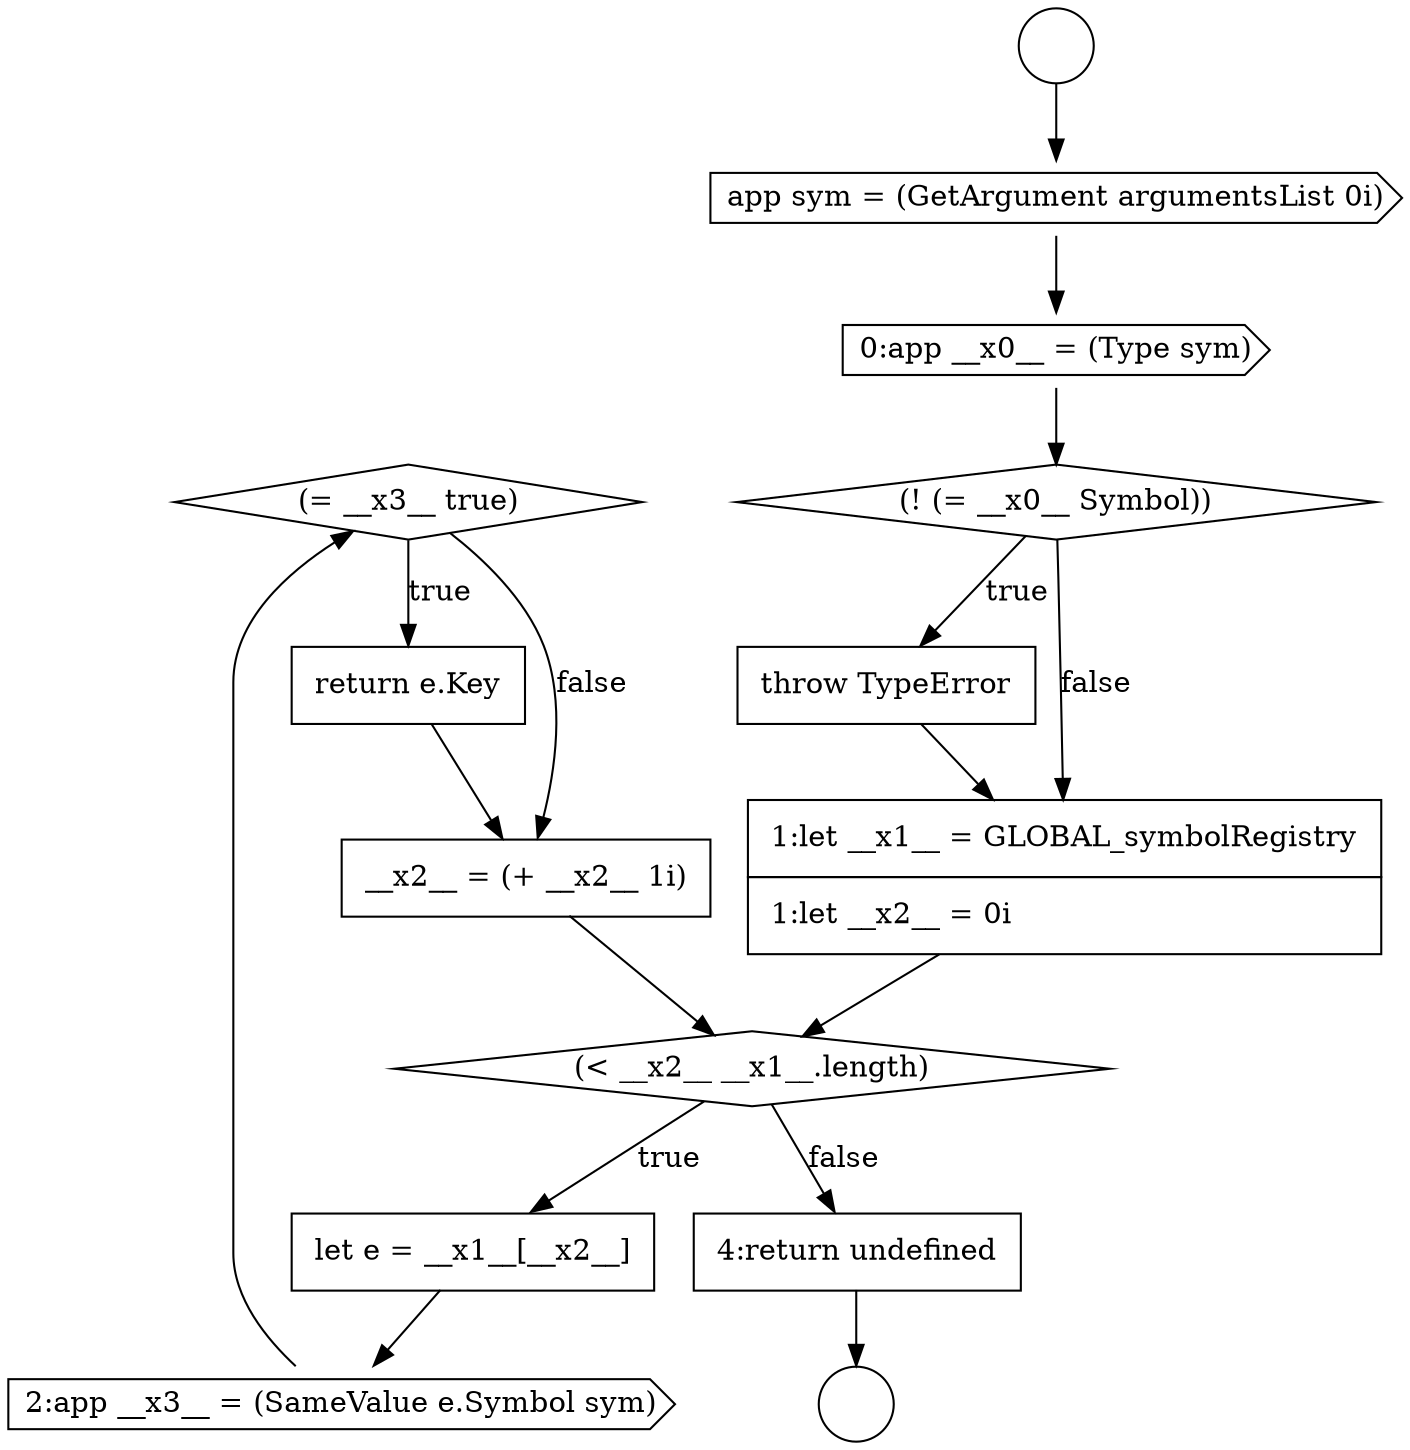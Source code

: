 digraph {
  node12789 [shape=diamond, label=<<font color="black">(= __x3__ true)</font>> color="black" fillcolor="white" style=filled]
  node12785 [shape=none, margin=0, label=<<font color="black">
    <table border="0" cellborder="1" cellspacing="0" cellpadding="10">
      <tr><td align="left">1:let __x1__ = GLOBAL_symbolRegistry</td></tr>
      <tr><td align="left">1:let __x2__ = 0i</td></tr>
    </table>
  </font>> color="black" fillcolor="white" style=filled]
  node12782 [shape=cds, label=<<font color="black">0:app __x0__ = (Type sym)</font>> color="black" fillcolor="white" style=filled]
  node12788 [shape=cds, label=<<font color="black">2:app __x3__ = (SameValue e.Symbol sym)</font>> color="black" fillcolor="white" style=filled]
  node12792 [shape=none, margin=0, label=<<font color="black">
    <table border="0" cellborder="1" cellspacing="0" cellpadding="10">
      <tr><td align="left">4:return undefined</td></tr>
    </table>
  </font>> color="black" fillcolor="white" style=filled]
  node12783 [shape=diamond, label=<<font color="black">(! (= __x0__ Symbol))</font>> color="black" fillcolor="white" style=filled]
  node12787 [shape=none, margin=0, label=<<font color="black">
    <table border="0" cellborder="1" cellspacing="0" cellpadding="10">
      <tr><td align="left">let e = __x1__[__x2__]</td></tr>
    </table>
  </font>> color="black" fillcolor="white" style=filled]
  node12790 [shape=none, margin=0, label=<<font color="black">
    <table border="0" cellborder="1" cellspacing="0" cellpadding="10">
      <tr><td align="left">return e.Key</td></tr>
    </table>
  </font>> color="black" fillcolor="white" style=filled]
  node12786 [shape=diamond, label=<<font color="black">(&lt; __x2__ __x1__.length)</font>> color="black" fillcolor="white" style=filled]
  node12781 [shape=cds, label=<<font color="black">app sym = (GetArgument argumentsList 0i)</font>> color="black" fillcolor="white" style=filled]
  node12791 [shape=none, margin=0, label=<<font color="black">
    <table border="0" cellborder="1" cellspacing="0" cellpadding="10">
      <tr><td align="left">__x2__ = (+ __x2__ 1i)</td></tr>
    </table>
  </font>> color="black" fillcolor="white" style=filled]
  node12780 [shape=circle label=" " color="black" fillcolor="white" style=filled]
  node12779 [shape=circle label=" " color="black" fillcolor="white" style=filled]
  node12784 [shape=none, margin=0, label=<<font color="black">
    <table border="0" cellborder="1" cellspacing="0" cellpadding="10">
      <tr><td align="left">throw TypeError</td></tr>
    </table>
  </font>> color="black" fillcolor="white" style=filled]
  node12786 -> node12787 [label=<<font color="black">true</font>> color="black"]
  node12786 -> node12792 [label=<<font color="black">false</font>> color="black"]
  node12784 -> node12785 [ color="black"]
  node12783 -> node12784 [label=<<font color="black">true</font>> color="black"]
  node12783 -> node12785 [label=<<font color="black">false</font>> color="black"]
  node12781 -> node12782 [ color="black"]
  node12785 -> node12786 [ color="black"]
  node12791 -> node12786 [ color="black"]
  node12782 -> node12783 [ color="black"]
  node12789 -> node12790 [label=<<font color="black">true</font>> color="black"]
  node12789 -> node12791 [label=<<font color="black">false</font>> color="black"]
  node12788 -> node12789 [ color="black"]
  node12790 -> node12791 [ color="black"]
  node12787 -> node12788 [ color="black"]
  node12792 -> node12780 [ color="black"]
  node12779 -> node12781 [ color="black"]
}
